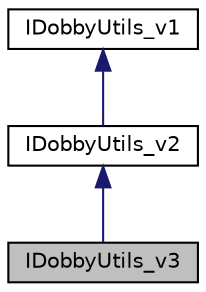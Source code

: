 digraph "IDobbyUtils_v3"
{
 // LATEX_PDF_SIZE
  edge [fontname="Helvetica",fontsize="10",labelfontname="Helvetica",labelfontsize="10"];
  node [fontname="Helvetica",fontsize="10",shape=record];
  Node1 [label="IDobbyUtils_v3",height=0.2,width=0.4,color="black", fillcolor="grey75", style="filled", fontcolor="black",tooltip="Third version of the interface containing extra functions for working with ebtables."];
  Node2 -> Node1 [dir="back",color="midnightblue",fontsize="10",style="solid",fontname="Helvetica"];
  Node2 [label="IDobbyUtils_v2",height=0.2,width=0.4,color="black", fillcolor="white", style="filled",URL="$classIDobbyUtils__v2.html",tooltip="Second version of the interface containing extra functions for working with iptables."];
  Node3 -> Node2 [dir="back",color="midnightblue",fontsize="10",style="solid",fontname="Helvetica"];
  Node3 [label="IDobbyUtils_v1",height=0.2,width=0.4,color="black", fillcolor="white", style="filled",URL="$classIDobbyUtils__v1.html",tooltip="Interface that exports some utilities that plugins may find useful."];
}
